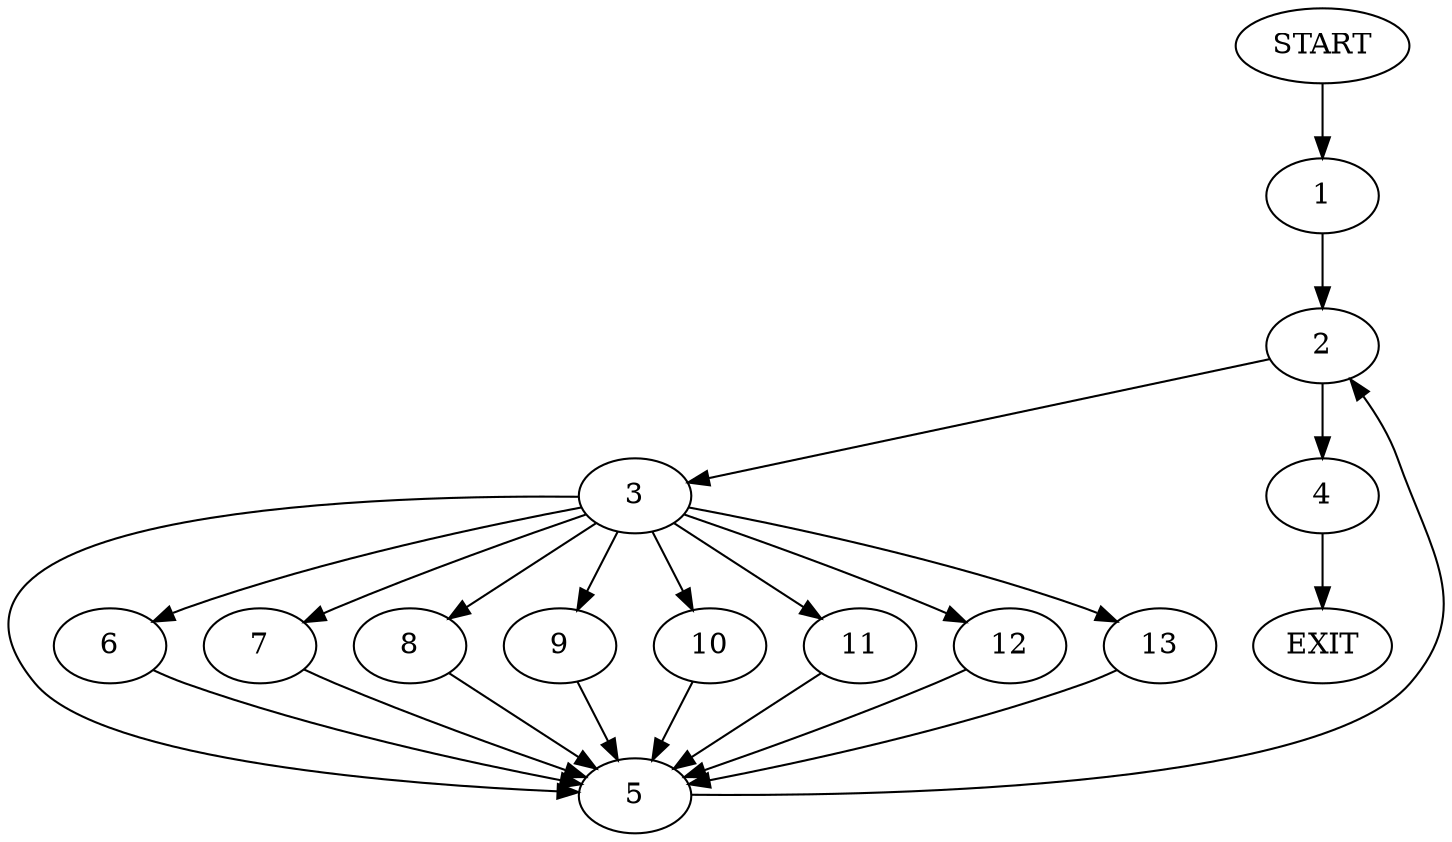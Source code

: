 digraph {
0 [label="START"]
14 [label="EXIT"]
0 -> 1
1 -> 2
2 -> 3
2 -> 4
4 -> 14
3 -> 5
3 -> 6
3 -> 7
3 -> 8
3 -> 9
3 -> 10
3 -> 11
3 -> 12
3 -> 13
13 -> 5
10 -> 5
6 -> 5
9 -> 5
7 -> 5
11 -> 5
5 -> 2
8 -> 5
12 -> 5
}
